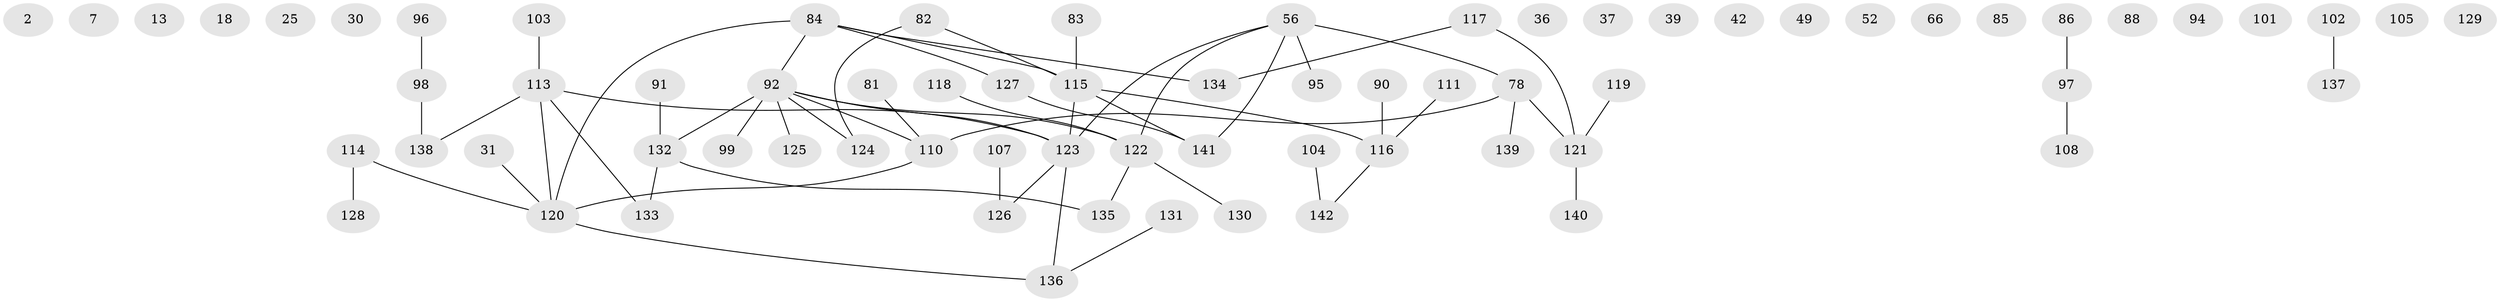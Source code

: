// original degree distribution, {4: 0.07746478873239436, 0: 0.11971830985915492, 1: 0.28169014084507044, 2: 0.33098591549295775, 3: 0.15492957746478872, 5: 0.02112676056338028, 6: 0.007042253521126761, 7: 0.007042253521126761}
// Generated by graph-tools (version 1.1) at 2025/39/03/09/25 04:39:38]
// undirected, 71 vertices, 61 edges
graph export_dot {
graph [start="1"]
  node [color=gray90,style=filled];
  2;
  7;
  13;
  18;
  25;
  30;
  31;
  36;
  37;
  39;
  42;
  49 [super="+9"];
  52;
  56;
  66;
  78 [super="+1"];
  81;
  82;
  83;
  84 [super="+68"];
  85;
  86;
  88 [super="+24+33+62"];
  90;
  91;
  92 [super="+32+89+4+44+45+65"];
  94;
  95 [super="+10+55"];
  96 [super="+69"];
  97 [super="+12+38+74"];
  98 [super="+47"];
  99;
  101;
  102 [super="+16"];
  103 [super="+23"];
  104 [super="+14+63"];
  105;
  107 [super="+51"];
  108 [super="+54"];
  110 [super="+11+64+27+48+67"];
  111;
  113 [super="+59+60+77+109"];
  114;
  115 [super="+112"];
  116 [super="+87"];
  117 [super="+58+20"];
  118;
  119;
  120 [super="+72+57"];
  121 [super="+5"];
  122 [super="+34"];
  123 [super="+41+29"];
  124;
  125 [super="+21"];
  126;
  127;
  128;
  129;
  130 [super="+53+8+19"];
  131;
  132;
  133;
  134 [super="+73"];
  135;
  136 [super="+106+76+71+79"];
  137;
  138 [super="+75"];
  139;
  140;
  141 [super="+100"];
  142;
  31 -- 120;
  56 -- 78 [weight=2];
  56 -- 122;
  56 -- 123;
  56 -- 95;
  56 -- 141;
  78 -- 121;
  78 -- 139;
  78 -- 110;
  81 -- 110;
  82 -- 115;
  82 -- 124;
  83 -- 115;
  84 -- 127;
  84 -- 120 [weight=2];
  84 -- 92;
  84 -- 115;
  84 -- 134;
  86 -- 97;
  90 -- 116;
  91 -- 132;
  92 -- 124;
  92 -- 125;
  92 -- 122;
  92 -- 110;
  92 -- 99;
  92 -- 132;
  92 -- 123;
  96 -- 98;
  97 -- 108;
  98 -- 138;
  102 -- 137;
  103 -- 113;
  104 -- 142;
  107 -- 126;
  110 -- 120;
  111 -- 116;
  113 -- 133;
  113 -- 123;
  113 -- 120 [weight=2];
  113 -- 138;
  114 -- 120;
  114 -- 128;
  115 -- 141;
  115 -- 123 [weight=2];
  115 -- 116;
  116 -- 142;
  117 -- 121;
  117 -- 134;
  118 -- 122;
  119 -- 121;
  120 -- 136;
  121 -- 140;
  122 -- 135;
  122 -- 130;
  123 -- 126;
  123 -- 136;
  127 -- 141;
  131 -- 136;
  132 -- 133;
  132 -- 135;
}

